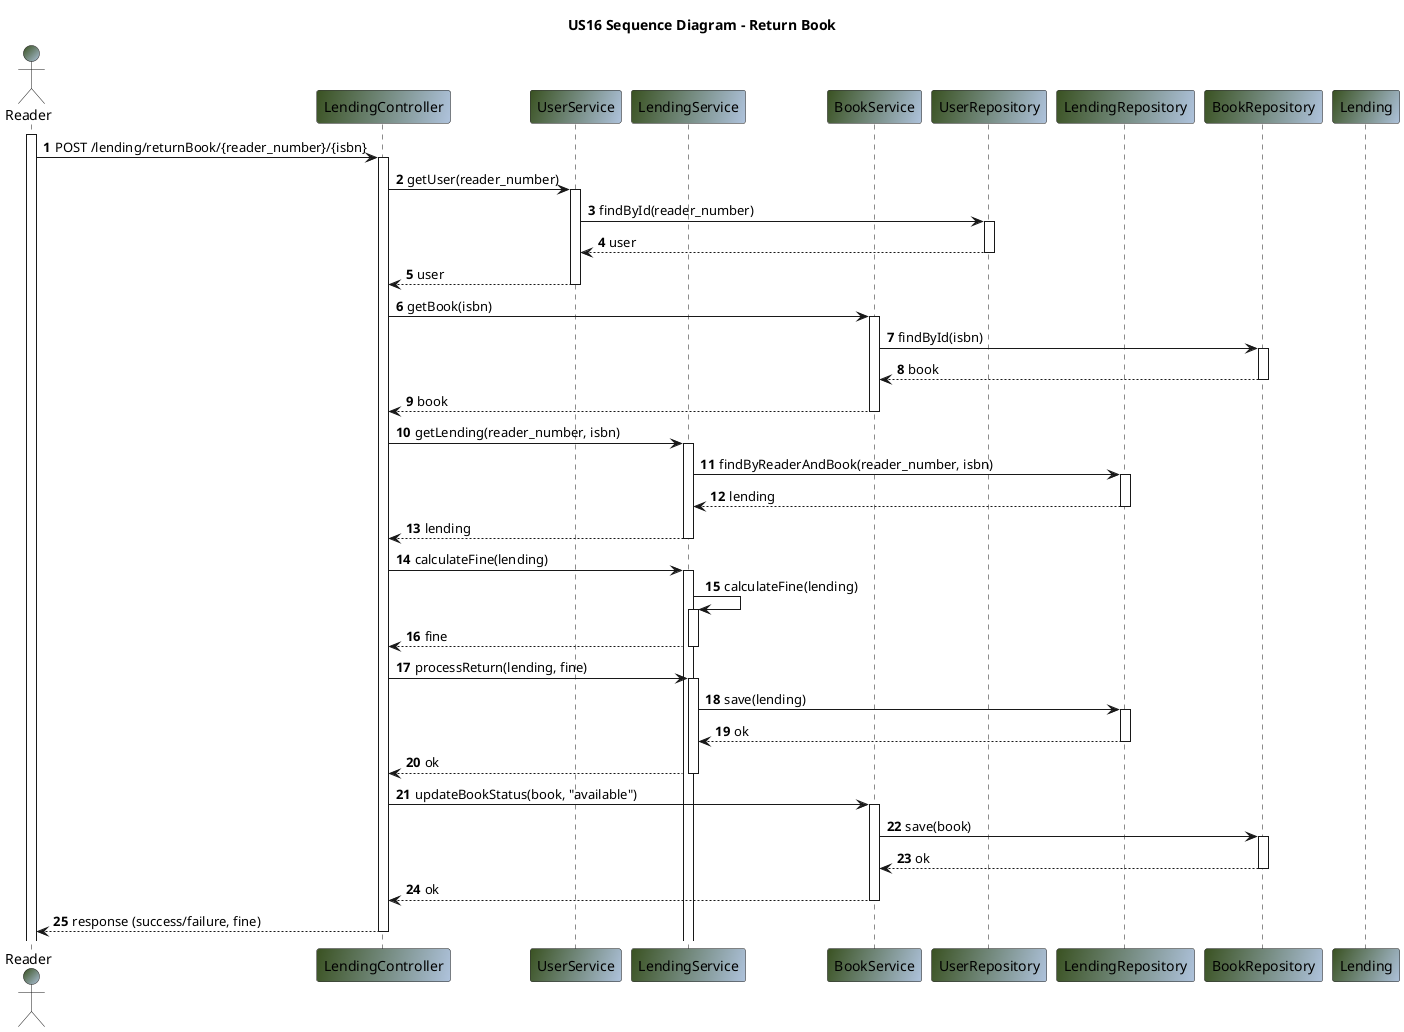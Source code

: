 @startuml
'https://SubscriptionServicetuml.com/sequence-diagram

title US16 Sequence Diagram - Return Book

autoactivate on
autonumber

actor "Reader" as user #3B5323FF/B0C4DEFF
participant "LendingController" as ctrl #3B5323FF/B0C4DEFF
participant "UserService" as userser #3B5323FF/B0C4DEFF
participant "LendingService" as lendingser #3B5323FF/B0C4DEFF
participant "BookService" as bookser #3B5323FF/B0C4DEFF
participant "UserRepository" as userrepo #3B5323FF/B0C4DEFF
participant "LendingRepository" as lendingrepo #3B5323FF/B0C4DEFF
participant "BookRepository" as bookrepo #3B5323FF/B0C4DEFF
participant "Lending" as lend #3B5323FF/B0C4DEFF

activate user

user -> ctrl: POST /lending/returnBook/{reader_number}/{isbn}

ctrl -> userser: getUser(reader_number)
userser -> userrepo: findById(reader_number)
userrepo --> userser: user
userser --> ctrl: user

ctrl -> bookser: getBook(isbn)
bookser -> bookrepo: findById(isbn)
bookrepo --> bookser: book
bookser --> ctrl: book

ctrl -> lendingser: getLending(reader_number, isbn)
lendingser -> lendingrepo: findByReaderAndBook(reader_number, isbn)
lendingrepo --> lendingser: lending
lendingser --> ctrl: lending

ctrl -> lendingser: calculateFine(lending)
lendingser -> lendingser: calculateFine(lending)
lendingser --> ctrl: fine

ctrl -> lendingser: processReturn(lending, fine)
lendingser -> lendingrepo: save(lending)
lendingrepo --> lendingser: ok
lendingser --> ctrl: ok


ctrl -> bookser: updateBookStatus(book, "available")
bookser -> bookrepo: save(book)
bookrepo --> bookser: ok
bookser --> ctrl: ok

ctrl --> user: response (success/failure, fine)

@enduml